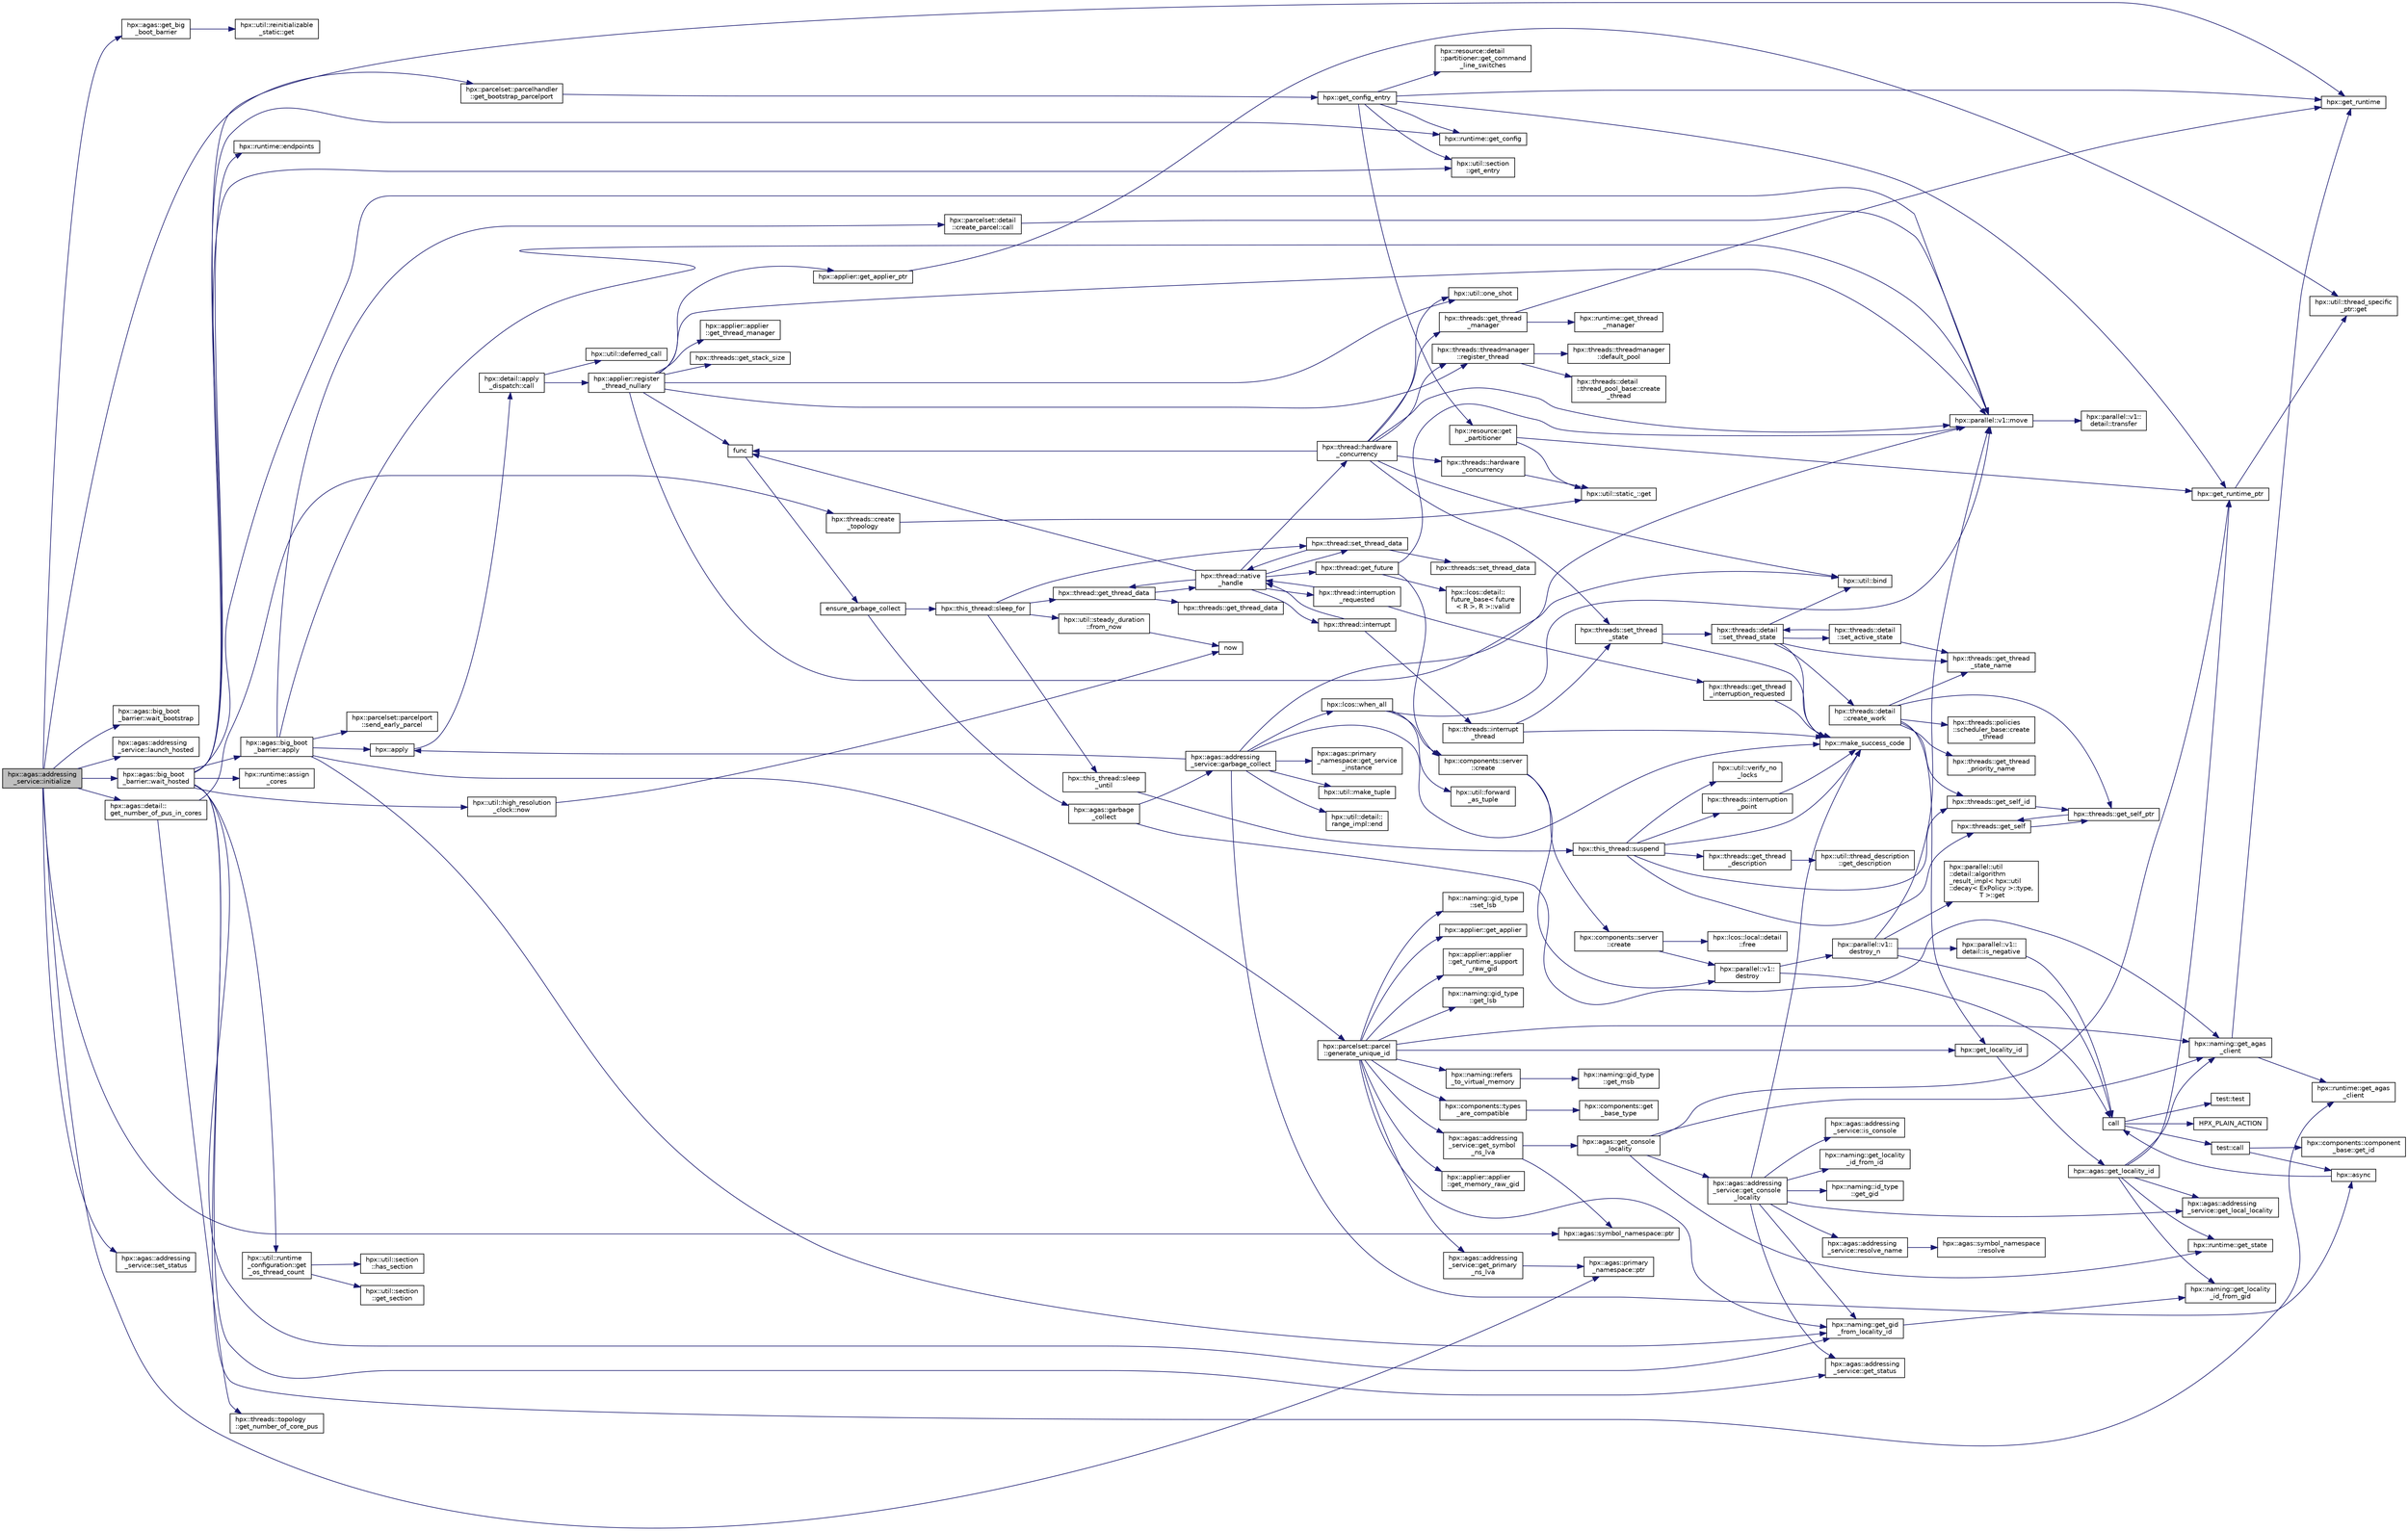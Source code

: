 digraph "hpx::agas::addressing_service::initialize"
{
  edge [fontname="Helvetica",fontsize="10",labelfontname="Helvetica",labelfontsize="10"];
  node [fontname="Helvetica",fontsize="10",shape=record];
  rankdir="LR";
  Node4193 [label="hpx::agas::addressing\l_service::initialize",height=0.2,width=0.4,color="black", fillcolor="grey75", style="filled", fontcolor="black"];
  Node4193 -> Node4194 [color="midnightblue",fontsize="10",style="solid",fontname="Helvetica"];
  Node4194 [label="hpx::parcelset::parcelhandler\l::get_bootstrap_parcelport",height=0.2,width=0.4,color="black", fillcolor="white", style="filled",URL="$d4/d2f/classhpx_1_1parcelset_1_1parcelhandler.html#aac412291f000080f2496f288b97b7859"];
  Node4194 -> Node4195 [color="midnightblue",fontsize="10",style="solid",fontname="Helvetica"];
  Node4195 [label="hpx::get_config_entry",height=0.2,width=0.4,color="black", fillcolor="white", style="filled",URL="$d8/d83/namespacehpx.html#a097240e6744bc8905f708932da401835",tooltip="Retrieve the string value of a configuration entry given by key. "];
  Node4195 -> Node4196 [color="midnightblue",fontsize="10",style="solid",fontname="Helvetica"];
  Node4196 [label="hpx::get_runtime_ptr",height=0.2,width=0.4,color="black", fillcolor="white", style="filled",URL="$d8/d83/namespacehpx.html#af29daf2bb3e01b4d6495a1742b6cce64"];
  Node4196 -> Node4197 [color="midnightblue",fontsize="10",style="solid",fontname="Helvetica"];
  Node4197 [label="hpx::util::thread_specific\l_ptr::get",height=0.2,width=0.4,color="black", fillcolor="white", style="filled",URL="$d4/d4c/structhpx_1_1util_1_1thread__specific__ptr.html#a3b27d8520710478aa41d1f74206bdba9"];
  Node4195 -> Node4198 [color="midnightblue",fontsize="10",style="solid",fontname="Helvetica"];
  Node4198 [label="hpx::get_runtime",height=0.2,width=0.4,color="black", fillcolor="white", style="filled",URL="$d8/d83/namespacehpx.html#aef902cc6c7dd3b9fbadf34d1e850a070"];
  Node4195 -> Node4199 [color="midnightblue",fontsize="10",style="solid",fontname="Helvetica"];
  Node4199 [label="hpx::runtime::get_config",height=0.2,width=0.4,color="black", fillcolor="white", style="filled",URL="$d0/d7b/classhpx_1_1runtime.html#a0bfe0241e54b1fe1dd4ec181d944de43",tooltip="access configuration information "];
  Node4195 -> Node4200 [color="midnightblue",fontsize="10",style="solid",fontname="Helvetica"];
  Node4200 [label="hpx::util::section\l::get_entry",height=0.2,width=0.4,color="black", fillcolor="white", style="filled",URL="$dd/de4/classhpx_1_1util_1_1section.html#a02ac2ca2a4490347405dec03df46af88"];
  Node4195 -> Node4201 [color="midnightblue",fontsize="10",style="solid",fontname="Helvetica"];
  Node4201 [label="hpx::resource::get\l_partitioner",height=0.2,width=0.4,color="black", fillcolor="white", style="filled",URL="$dd/da5/namespacehpx_1_1resource.html#af91354c369d9a22a00581d6b6da7d0ee"];
  Node4201 -> Node4202 [color="midnightblue",fontsize="10",style="solid",fontname="Helvetica"];
  Node4202 [label="hpx::util::static_::get",height=0.2,width=0.4,color="black", fillcolor="white", style="filled",URL="$d3/dbb/structhpx_1_1util_1_1static__.html#a2967c633948a3bf17a3b5405ef5a8318"];
  Node4201 -> Node4196 [color="midnightblue",fontsize="10",style="solid",fontname="Helvetica"];
  Node4195 -> Node4203 [color="midnightblue",fontsize="10",style="solid",fontname="Helvetica"];
  Node4203 [label="hpx::resource::detail\l::partitioner::get_command\l_line_switches",height=0.2,width=0.4,color="black", fillcolor="white", style="filled",URL="$d0/dab/classhpx_1_1resource_1_1detail_1_1partitioner.html#a16fe01dd59b2c89bd556788b5713522e"];
  Node4193 -> Node4204 [color="midnightblue",fontsize="10",style="solid",fontname="Helvetica"];
  Node4204 [label="hpx::agas::get_big\l_boot_barrier",height=0.2,width=0.4,color="black", fillcolor="white", style="filled",URL="$dc/d54/namespacehpx_1_1agas.html#ac7518e00a56cc49c3b166be18f4b9189"];
  Node4204 -> Node4205 [color="midnightblue",fontsize="10",style="solid",fontname="Helvetica"];
  Node4205 [label="hpx::util::reinitializable\l_static::get",height=0.2,width=0.4,color="black", fillcolor="white", style="filled",URL="$d2/db7/structhpx_1_1util_1_1reinitializable__static.html#a2c616d22a193ed9d3b0b58d4203b3809"];
  Node4193 -> Node4206 [color="midnightblue",fontsize="10",style="solid",fontname="Helvetica"];
  Node4206 [label="hpx::agas::big_boot\l_barrier::wait_bootstrap",height=0.2,width=0.4,color="black", fillcolor="white", style="filled",URL="$d8/db6/structhpx_1_1agas_1_1big__boot__barrier.html#afce7d8be9391e09f5435770b6e74385b"];
  Node4193 -> Node4207 [color="midnightblue",fontsize="10",style="solid",fontname="Helvetica"];
  Node4207 [label="hpx::agas::addressing\l_service::launch_hosted",height=0.2,width=0.4,color="black", fillcolor="white", style="filled",URL="$db/d58/structhpx_1_1agas_1_1addressing__service.html#a25cb4e3eb98b115b0e86b66a69039035"];
  Node4193 -> Node4208 [color="midnightblue",fontsize="10",style="solid",fontname="Helvetica"];
  Node4208 [label="hpx::agas::big_boot\l_barrier::wait_hosted",height=0.2,width=0.4,color="black", fillcolor="white", style="filled",URL="$d8/db6/structhpx_1_1agas_1_1big__boot__barrier.html#af83d97cabe46bfd67841283fece1cb24"];
  Node4208 -> Node4198 [color="midnightblue",fontsize="10",style="solid",fontname="Helvetica"];
  Node4208 -> Node4209 [color="midnightblue",fontsize="10",style="solid",fontname="Helvetica"];
  Node4209 [label="hpx::runtime::assign\l_cores",height=0.2,width=0.4,color="black", fillcolor="white", style="filled",URL="$d0/d7b/classhpx_1_1runtime.html#ad18888b79a4c00c211acb866abf8c750"];
  Node4208 -> Node4199 [color="midnightblue",fontsize="10",style="solid",fontname="Helvetica"];
  Node4208 -> Node4210 [color="midnightblue",fontsize="10",style="solid",fontname="Helvetica"];
  Node4210 [label="hpx::util::runtime\l_configuration::get\l_os_thread_count",height=0.2,width=0.4,color="black", fillcolor="white", style="filled",URL="$d8/d70/classhpx_1_1util_1_1runtime__configuration.html#adfdef6ebaabc69741dde50ac4d6fd6a9"];
  Node4210 -> Node4211 [color="midnightblue",fontsize="10",style="solid",fontname="Helvetica"];
  Node4211 [label="hpx::util::section\l::has_section",height=0.2,width=0.4,color="black", fillcolor="white", style="filled",URL="$dd/de4/classhpx_1_1util_1_1section.html#a2ef0091925e5c2e3fda235bff644cdb4"];
  Node4210 -> Node4212 [color="midnightblue",fontsize="10",style="solid",fontname="Helvetica"];
  Node4212 [label="hpx::util::section\l::get_section",height=0.2,width=0.4,color="black", fillcolor="white", style="filled",URL="$dd/de4/classhpx_1_1util_1_1section.html#a3506cc01fb5453b2176f4747352c5517"];
  Node4208 -> Node4200 [color="midnightblue",fontsize="10",style="solid",fontname="Helvetica"];
  Node4208 -> Node4213 [color="midnightblue",fontsize="10",style="solid",fontname="Helvetica"];
  Node4213 [label="hpx::naming::get_gid\l_from_locality_id",height=0.2,width=0.4,color="black", fillcolor="white", style="filled",URL="$d4/dc9/namespacehpx_1_1naming.html#ae50a3ecdb5854b6a25a556ebc9830541"];
  Node4213 -> Node4214 [color="midnightblue",fontsize="10",style="solid",fontname="Helvetica"];
  Node4214 [label="hpx::naming::get_locality\l_id_from_gid",height=0.2,width=0.4,color="black", fillcolor="white", style="filled",URL="$d4/dc9/namespacehpx_1_1naming.html#a7fd43037784560bd04fda9b49e33529f"];
  Node4208 -> Node4215 [color="midnightblue",fontsize="10",style="solid",fontname="Helvetica"];
  Node4215 [label="hpx::runtime::endpoints",height=0.2,width=0.4,color="black", fillcolor="white", style="filled",URL="$d0/d7b/classhpx_1_1runtime.html#adb2604c27380db1068fc305b76755386"];
  Node4208 -> Node4216 [color="midnightblue",fontsize="10",style="solid",fontname="Helvetica"];
  Node4216 [label="hpx::util::high_resolution\l_clock::now",height=0.2,width=0.4,color="black", fillcolor="white", style="filled",URL="$dd/d16/structhpx_1_1util_1_1high__resolution__clock.html#aaf1ff59c3ef8d3b70696fadb0a55842c"];
  Node4216 -> Node4217 [color="midnightblue",fontsize="10",style="solid",fontname="Helvetica"];
  Node4217 [label="now",height=0.2,width=0.4,color="black", fillcolor="white", style="filled",URL="$de/db3/1d__stencil__1__omp_8cpp.html#a89e9667753dccfac455bd37a7a3a7b16"];
  Node4208 -> Node4218 [color="midnightblue",fontsize="10",style="solid",fontname="Helvetica"];
  Node4218 [label="hpx::agas::big_boot\l_barrier::apply",height=0.2,width=0.4,color="black", fillcolor="white", style="filled",URL="$d8/db6/structhpx_1_1agas_1_1big__boot__barrier.html#a1a3c5320dbd8eeea60427d535e189d3c"];
  Node4218 -> Node4213 [color="midnightblue",fontsize="10",style="solid",fontname="Helvetica"];
  Node4218 -> Node4219 [color="midnightblue",fontsize="10",style="solid",fontname="Helvetica"];
  Node4219 [label="hpx::parcelset::detail\l::create_parcel::call",height=0.2,width=0.4,color="black", fillcolor="white", style="filled",URL="$d1/d78/structhpx_1_1parcelset_1_1detail_1_1create__parcel.html#a62b65942f923f68ecf7217b8d48c1157"];
  Node4219 -> Node4220 [color="midnightblue",fontsize="10",style="solid",fontname="Helvetica"];
  Node4220 [label="hpx::parallel::v1::move",height=0.2,width=0.4,color="black", fillcolor="white", style="filled",URL="$db/db9/namespacehpx_1_1parallel_1_1v1.html#aa7c4ede081ce786c9d1eb1adff495cfc"];
  Node4220 -> Node4221 [color="midnightblue",fontsize="10",style="solid",fontname="Helvetica"];
  Node4221 [label="hpx::parallel::v1::\ldetail::transfer",height=0.2,width=0.4,color="black", fillcolor="white", style="filled",URL="$d2/ddd/namespacehpx_1_1parallel_1_1v1_1_1detail.html#ab1b56a05e1885ca7cc7ffa1804dd2f3c"];
  Node4218 -> Node4220 [color="midnightblue",fontsize="10",style="solid",fontname="Helvetica"];
  Node4218 -> Node4222 [color="midnightblue",fontsize="10",style="solid",fontname="Helvetica"];
  Node4222 [label="hpx::parcelset::parcel\l::generate_unique_id",height=0.2,width=0.4,color="black", fillcolor="white", style="filled",URL="$d7/d11/classhpx_1_1parcelset_1_1parcel.html#a7ca4116460b3a62269beecf8fb6b2f34"];
  Node4222 -> Node4223 [color="midnightblue",fontsize="10",style="solid",fontname="Helvetica"];
  Node4223 [label="hpx::get_locality_id",height=0.2,width=0.4,color="black", fillcolor="white", style="filled",URL="$d8/d83/namespacehpx.html#a158d7c54a657bb364c1704033010697b",tooltip="Return the number of the locality this function is being called from. "];
  Node4223 -> Node4224 [color="midnightblue",fontsize="10",style="solid",fontname="Helvetica"];
  Node4224 [label="hpx::agas::get_locality_id",height=0.2,width=0.4,color="black", fillcolor="white", style="filled",URL="$dc/d54/namespacehpx_1_1agas.html#a491cc2ddecdf0f1a9129900caa6a4d3e"];
  Node4224 -> Node4196 [color="midnightblue",fontsize="10",style="solid",fontname="Helvetica"];
  Node4224 -> Node4225 [color="midnightblue",fontsize="10",style="solid",fontname="Helvetica"];
  Node4225 [label="hpx::runtime::get_state",height=0.2,width=0.4,color="black", fillcolor="white", style="filled",URL="$d0/d7b/classhpx_1_1runtime.html#ab405f80e060dac95d624520f38b0524c"];
  Node4224 -> Node4226 [color="midnightblue",fontsize="10",style="solid",fontname="Helvetica"];
  Node4226 [label="hpx::naming::get_agas\l_client",height=0.2,width=0.4,color="black", fillcolor="white", style="filled",URL="$d4/dc9/namespacehpx_1_1naming.html#a0408fffd5d34b620712a801b0ae3b032"];
  Node4226 -> Node4198 [color="midnightblue",fontsize="10",style="solid",fontname="Helvetica"];
  Node4226 -> Node4227 [color="midnightblue",fontsize="10",style="solid",fontname="Helvetica"];
  Node4227 [label="hpx::runtime::get_agas\l_client",height=0.2,width=0.4,color="black", fillcolor="white", style="filled",URL="$d0/d7b/classhpx_1_1runtime.html#aeb5dddd30d6b9861669af8ad44d1a96a"];
  Node4224 -> Node4228 [color="midnightblue",fontsize="10",style="solid",fontname="Helvetica"];
  Node4228 [label="hpx::agas::addressing\l_service::get_local_locality",height=0.2,width=0.4,color="black", fillcolor="white", style="filled",URL="$db/d58/structhpx_1_1agas_1_1addressing__service.html#ab52c19a37c2a7a006c6c15f90ad0539c"];
  Node4224 -> Node4214 [color="midnightblue",fontsize="10",style="solid",fontname="Helvetica"];
  Node4222 -> Node4213 [color="midnightblue",fontsize="10",style="solid",fontname="Helvetica"];
  Node4222 -> Node4229 [color="midnightblue",fontsize="10",style="solid",fontname="Helvetica"];
  Node4229 [label="hpx::naming::gid_type\l::set_lsb",height=0.2,width=0.4,color="black", fillcolor="white", style="filled",URL="$d3/d67/structhpx_1_1naming_1_1gid__type.html#aa0e0758f7852bace6a58c84eacae4ddc"];
  Node4222 -> Node4226 [color="midnightblue",fontsize="10",style="solid",fontname="Helvetica"];
  Node4222 -> Node4230 [color="midnightblue",fontsize="10",style="solid",fontname="Helvetica"];
  Node4230 [label="hpx::applier::get_applier",height=0.2,width=0.4,color="black", fillcolor="white", style="filled",URL="$d8/dcb/namespacehpx_1_1applier.html#aba1147ab54a476403b37f20a39b1e239"];
  Node4222 -> Node4231 [color="midnightblue",fontsize="10",style="solid",fontname="Helvetica"];
  Node4231 [label="hpx::applier::applier\l::get_runtime_support\l_raw_gid",height=0.2,width=0.4,color="black", fillcolor="white", style="filled",URL="$da/dcb/classhpx_1_1applier_1_1applier.html#a1ff2af2f2dd01ac8184597de9ede8ca5"];
  Node4222 -> Node4232 [color="midnightblue",fontsize="10",style="solid",fontname="Helvetica"];
  Node4232 [label="hpx::naming::gid_type\l::get_lsb",height=0.2,width=0.4,color="black", fillcolor="white", style="filled",URL="$d3/d67/structhpx_1_1naming_1_1gid__type.html#ad7dfeee6436c3b055ee759590b09b4a5"];
  Node4222 -> Node4233 [color="midnightblue",fontsize="10",style="solid",fontname="Helvetica"];
  Node4233 [label="hpx::agas::addressing\l_service::get_primary\l_ns_lva",height=0.2,width=0.4,color="black", fillcolor="white", style="filled",URL="$db/d58/structhpx_1_1agas_1_1addressing__service.html#a26a561f324fa594a8a458f79c3cec72a"];
  Node4233 -> Node4234 [color="midnightblue",fontsize="10",style="solid",fontname="Helvetica"];
  Node4234 [label="hpx::agas::primary\l_namespace::ptr",height=0.2,width=0.4,color="black", fillcolor="white", style="filled",URL="$d1/d43/structhpx_1_1agas_1_1primary__namespace.html#a977601f2c79f10b3aef3db56fb3aad0d"];
  Node4222 -> Node4235 [color="midnightblue",fontsize="10",style="solid",fontname="Helvetica"];
  Node4235 [label="hpx::agas::addressing\l_service::get_symbol\l_ns_lva",height=0.2,width=0.4,color="black", fillcolor="white", style="filled",URL="$db/d58/structhpx_1_1agas_1_1addressing__service.html#ad904f19162fc67d188ca8f8b24a77a58"];
  Node4235 -> Node4236 [color="midnightblue",fontsize="10",style="solid",fontname="Helvetica"];
  Node4236 [label="hpx::agas::symbol_namespace::ptr",height=0.2,width=0.4,color="black", fillcolor="white", style="filled",URL="$dd/d5e/structhpx_1_1agas_1_1symbol__namespace.html#a67e372d006c4c3a2a3d09640c51ccff4"];
  Node4235 -> Node4237 [color="midnightblue",fontsize="10",style="solid",fontname="Helvetica"];
  Node4237 [label="hpx::agas::get_console\l_locality",height=0.2,width=0.4,color="black", fillcolor="white", style="filled",URL="$dc/d54/namespacehpx_1_1agas.html#a58c57dd758d805babb200d1dd5693f9b",tooltip="Return an id_type referring to the console locality. "];
  Node4237 -> Node4196 [color="midnightblue",fontsize="10",style="solid",fontname="Helvetica"];
  Node4237 -> Node4225 [color="midnightblue",fontsize="10",style="solid",fontname="Helvetica"];
  Node4237 -> Node4226 [color="midnightblue",fontsize="10",style="solid",fontname="Helvetica"];
  Node4237 -> Node4238 [color="midnightblue",fontsize="10",style="solid",fontname="Helvetica"];
  Node4238 [label="hpx::agas::addressing\l_service::get_console\l_locality",height=0.2,width=0.4,color="black", fillcolor="white", style="filled",URL="$db/d58/structhpx_1_1agas_1_1addressing__service.html#aae7aeb51157efaed2271de8e0b49e917",tooltip="Get locality locality_id of the console locality. "];
  Node4238 -> Node4239 [color="midnightblue",fontsize="10",style="solid",fontname="Helvetica"];
  Node4239 [label="hpx::agas::addressing\l_service::get_status",height=0.2,width=0.4,color="black", fillcolor="white", style="filled",URL="$db/d58/structhpx_1_1agas_1_1addressing__service.html#a4d0305db2b63435b0418e4603b70533d"];
  Node4238 -> Node4240 [color="midnightblue",fontsize="10",style="solid",fontname="Helvetica"];
  Node4240 [label="hpx::make_success_code",height=0.2,width=0.4,color="black", fillcolor="white", style="filled",URL="$d8/d83/namespacehpx.html#a0e8512a8f49e2a6c8185061181419d8f",tooltip="Returns error_code(hpx::success, \"success\", mode). "];
  Node4238 -> Node4241 [color="midnightblue",fontsize="10",style="solid",fontname="Helvetica"];
  Node4241 [label="hpx::agas::addressing\l_service::is_console",height=0.2,width=0.4,color="black", fillcolor="white", style="filled",URL="$db/d58/structhpx_1_1agas_1_1addressing__service.html#aab78f53372b45edb3de49e2030af215b",tooltip="Returns whether this addressing_service represents the console locality. "];
  Node4238 -> Node4228 [color="midnightblue",fontsize="10",style="solid",fontname="Helvetica"];
  Node4238 -> Node4213 [color="midnightblue",fontsize="10",style="solid",fontname="Helvetica"];
  Node4238 -> Node4242 [color="midnightblue",fontsize="10",style="solid",fontname="Helvetica"];
  Node4242 [label="hpx::agas::addressing\l_service::resolve_name",height=0.2,width=0.4,color="black", fillcolor="white", style="filled",URL="$db/d58/structhpx_1_1agas_1_1addressing__service.html#a958dcde257f99d445f7d9cafa6d55fbe"];
  Node4242 -> Node4243 [color="midnightblue",fontsize="10",style="solid",fontname="Helvetica"];
  Node4243 [label="hpx::agas::symbol_namespace\l::resolve",height=0.2,width=0.4,color="black", fillcolor="white", style="filled",URL="$dd/d5e/structhpx_1_1agas_1_1symbol__namespace.html#a6e3738ab07d37cf31822ab6044e856e8"];
  Node4238 -> Node4244 [color="midnightblue",fontsize="10",style="solid",fontname="Helvetica"];
  Node4244 [label="hpx::naming::get_locality\l_id_from_id",height=0.2,width=0.4,color="black", fillcolor="white", style="filled",URL="$d4/dc9/namespacehpx_1_1naming.html#af568527a84c2ea192f494afa8a236e8c"];
  Node4238 -> Node4245 [color="midnightblue",fontsize="10",style="solid",fontname="Helvetica"];
  Node4245 [label="hpx::naming::id_type\l::get_gid",height=0.2,width=0.4,color="black", fillcolor="white", style="filled",URL="$db/dee/structhpx_1_1naming_1_1id__type.html#a0375af42ca6b0ff79e627d91bfae571b"];
  Node4222 -> Node4246 [color="midnightblue",fontsize="10",style="solid",fontname="Helvetica"];
  Node4246 [label="hpx::naming::refers\l_to_virtual_memory",height=0.2,width=0.4,color="black", fillcolor="white", style="filled",URL="$d4/dc9/namespacehpx_1_1naming.html#a2519f43eb8e111552d5c08f3c0b7d4fc"];
  Node4246 -> Node4247 [color="midnightblue",fontsize="10",style="solid",fontname="Helvetica"];
  Node4247 [label="hpx::naming::gid_type\l::get_msb",height=0.2,width=0.4,color="black", fillcolor="white", style="filled",URL="$d3/d67/structhpx_1_1naming_1_1gid__type.html#a31d0fb49a563fb184fecaabdced4dcd9"];
  Node4222 -> Node4248 [color="midnightblue",fontsize="10",style="solid",fontname="Helvetica"];
  Node4248 [label="hpx::applier::applier\l::get_memory_raw_gid",height=0.2,width=0.4,color="black", fillcolor="white", style="filled",URL="$da/dcb/classhpx_1_1applier_1_1applier.html#a0c5d641cab2fd8e89d986b60bc4bae48"];
  Node4222 -> Node4249 [color="midnightblue",fontsize="10",style="solid",fontname="Helvetica"];
  Node4249 [label="hpx::components::types\l_are_compatible",height=0.2,width=0.4,color="black", fillcolor="white", style="filled",URL="$d5/d76/namespacehpx_1_1components.html#a7b2c48de6911eb12aa7073ff727390af",tooltip="Verify the two given component types are matching (compatible) "];
  Node4249 -> Node4250 [color="midnightblue",fontsize="10",style="solid",fontname="Helvetica"];
  Node4250 [label="hpx::components::get\l_base_type",height=0.2,width=0.4,color="black", fillcolor="white", style="filled",URL="$d5/d76/namespacehpx_1_1components.html#a90dbb7eb7bda85676950ac7198986f77"];
  Node4218 -> Node4251 [color="midnightblue",fontsize="10",style="solid",fontname="Helvetica"];
  Node4251 [label="hpx::parcelset::parcelport\l::send_early_parcel",height=0.2,width=0.4,color="black", fillcolor="white", style="filled",URL="$d9/d67/classhpx_1_1parcelset_1_1parcelport.html#a367ee6afb930afbc9e3c434733c806bf"];
  Node4218 -> Node4252 [color="midnightblue",fontsize="10",style="solid",fontname="Helvetica"];
  Node4252 [label="hpx::apply",height=0.2,width=0.4,color="black", fillcolor="white", style="filled",URL="$d8/d83/namespacehpx.html#aa87762f0db0731d385f3fdfdb25d59fc"];
  Node4252 -> Node4253 [color="midnightblue",fontsize="10",style="solid",fontname="Helvetica"];
  Node4253 [label="hpx::detail::apply\l_dispatch::call",height=0.2,width=0.4,color="black", fillcolor="white", style="filled",URL="$db/de8/structhpx_1_1detail_1_1apply__dispatch.html#a0755fab16d281e74bcff0f8045be9459"];
  Node4253 -> Node4254 [color="midnightblue",fontsize="10",style="solid",fontname="Helvetica"];
  Node4254 [label="hpx::applier::register\l_thread_nullary",height=0.2,width=0.4,color="black", fillcolor="white", style="filled",URL="$d8/dcb/namespacehpx_1_1applier.html#a401cd1145927e58d74d1eb52aaccd936"];
  Node4254 -> Node4255 [color="midnightblue",fontsize="10",style="solid",fontname="Helvetica"];
  Node4255 [label="hpx::applier::get_applier_ptr",height=0.2,width=0.4,color="black", fillcolor="white", style="filled",URL="$d8/dcb/namespacehpx_1_1applier.html#a617483cf2b77ad3a0aa428ade7b35299"];
  Node4255 -> Node4197 [color="midnightblue",fontsize="10",style="solid",fontname="Helvetica"];
  Node4254 -> Node4256 [color="midnightblue",fontsize="10",style="solid",fontname="Helvetica"];
  Node4256 [label="func",height=0.2,width=0.4,color="black", fillcolor="white", style="filled",URL="$d8/dfd/id__type__ref__counting__1032_8cpp.html#ab811b86ea5107ffb3351fcaa29d2c652"];
  Node4256 -> Node4257 [color="midnightblue",fontsize="10",style="solid",fontname="Helvetica"];
  Node4257 [label="ensure_garbage_collect",height=0.2,width=0.4,color="black", fillcolor="white", style="filled",URL="$d8/dfd/id__type__ref__counting__1032_8cpp.html#a5264b94bf7c262ac0e521fb290d476d5"];
  Node4257 -> Node4258 [color="midnightblue",fontsize="10",style="solid",fontname="Helvetica"];
  Node4258 [label="hpx::this_thread::sleep_for",height=0.2,width=0.4,color="black", fillcolor="white", style="filled",URL="$d9/d52/namespacehpx_1_1this__thread.html#afc042a5a5fa52eef2d1d177a343435cf"];
  Node4258 -> Node4259 [color="midnightblue",fontsize="10",style="solid",fontname="Helvetica"];
  Node4259 [label="hpx::this_thread::sleep\l_until",height=0.2,width=0.4,color="black", fillcolor="white", style="filled",URL="$d9/d52/namespacehpx_1_1this__thread.html#ae12a853980115b23ff0ab8ca06622658"];
  Node4259 -> Node4260 [color="midnightblue",fontsize="10",style="solid",fontname="Helvetica"];
  Node4260 [label="hpx::this_thread::suspend",height=0.2,width=0.4,color="black", fillcolor="white", style="filled",URL="$d9/d52/namespacehpx_1_1this__thread.html#aca220026fb3014c0881d129fe31c0073"];
  Node4260 -> Node4261 [color="midnightblue",fontsize="10",style="solid",fontname="Helvetica"];
  Node4261 [label="hpx::threads::get_self",height=0.2,width=0.4,color="black", fillcolor="white", style="filled",URL="$d7/d28/namespacehpx_1_1threads.html#a07daf4d6d29233f20d66d41ab7b5b8e8"];
  Node4261 -> Node4262 [color="midnightblue",fontsize="10",style="solid",fontname="Helvetica"];
  Node4262 [label="hpx::threads::get_self_ptr",height=0.2,width=0.4,color="black", fillcolor="white", style="filled",URL="$d7/d28/namespacehpx_1_1threads.html#a22877ae347ad884cde3a51397dad6c53"];
  Node4262 -> Node4261 [color="midnightblue",fontsize="10",style="solid",fontname="Helvetica"];
  Node4260 -> Node4263 [color="midnightblue",fontsize="10",style="solid",fontname="Helvetica"];
  Node4263 [label="hpx::threads::get_self_id",height=0.2,width=0.4,color="black", fillcolor="white", style="filled",URL="$d7/d28/namespacehpx_1_1threads.html#afafe0f900b9fac3d4ed3c747625c1cfe"];
  Node4263 -> Node4262 [color="midnightblue",fontsize="10",style="solid",fontname="Helvetica"];
  Node4260 -> Node4264 [color="midnightblue",fontsize="10",style="solid",fontname="Helvetica"];
  Node4264 [label="hpx::threads::interruption\l_point",height=0.2,width=0.4,color="black", fillcolor="white", style="filled",URL="$d7/d28/namespacehpx_1_1threads.html#ada6ec56a12b050707311d8c628089059"];
  Node4264 -> Node4240 [color="midnightblue",fontsize="10",style="solid",fontname="Helvetica"];
  Node4260 -> Node4265 [color="midnightblue",fontsize="10",style="solid",fontname="Helvetica"];
  Node4265 [label="hpx::util::verify_no\l_locks",height=0.2,width=0.4,color="black", fillcolor="white", style="filled",URL="$df/dad/namespacehpx_1_1util.html#ae0e1837ee6f09b79b26c2e788d2e9fc9"];
  Node4260 -> Node4266 [color="midnightblue",fontsize="10",style="solid",fontname="Helvetica"];
  Node4266 [label="hpx::threads::get_thread\l_description",height=0.2,width=0.4,color="black", fillcolor="white", style="filled",URL="$d7/d28/namespacehpx_1_1threads.html#a42fc18a7a680f4e8bc633a4b4c956701"];
  Node4266 -> Node4267 [color="midnightblue",fontsize="10",style="solid",fontname="Helvetica"];
  Node4267 [label="hpx::util::thread_description\l::get_description",height=0.2,width=0.4,color="black", fillcolor="white", style="filled",URL="$df/d9e/structhpx_1_1util_1_1thread__description.html#a8c834e14eca6eb228188022577f9f952"];
  Node4260 -> Node4240 [color="midnightblue",fontsize="10",style="solid",fontname="Helvetica"];
  Node4258 -> Node4268 [color="midnightblue",fontsize="10",style="solid",fontname="Helvetica"];
  Node4268 [label="hpx::util::steady_duration\l::from_now",height=0.2,width=0.4,color="black", fillcolor="white", style="filled",URL="$d9/d4f/classhpx_1_1util_1_1steady__duration.html#a0132206d767cd0f7395507b40111a153"];
  Node4268 -> Node4217 [color="midnightblue",fontsize="10",style="solid",fontname="Helvetica"];
  Node4258 -> Node4269 [color="midnightblue",fontsize="10",style="solid",fontname="Helvetica"];
  Node4269 [label="hpx::thread::get_thread_data",height=0.2,width=0.4,color="black", fillcolor="white", style="filled",URL="$de/d9b/classhpx_1_1thread.html#a4535ef82cec3b953d2c941d20e3e3904"];
  Node4269 -> Node4270 [color="midnightblue",fontsize="10",style="solid",fontname="Helvetica"];
  Node4270 [label="hpx::threads::get_thread_data",height=0.2,width=0.4,color="black", fillcolor="white", style="filled",URL="$d7/d28/namespacehpx_1_1threads.html#a8737931ff6303807225f735b2b384ae4"];
  Node4269 -> Node4271 [color="midnightblue",fontsize="10",style="solid",fontname="Helvetica"];
  Node4271 [label="hpx::thread::native\l_handle",height=0.2,width=0.4,color="black", fillcolor="white", style="filled",URL="$de/d9b/classhpx_1_1thread.html#acf48190d264ab64c1c4ec99d0b421b5a"];
  Node4271 -> Node4272 [color="midnightblue",fontsize="10",style="solid",fontname="Helvetica"];
  Node4272 [label="hpx::thread::hardware\l_concurrency",height=0.2,width=0.4,color="black", fillcolor="white", style="filled",URL="$de/d9b/classhpx_1_1thread.html#a8e4fff210e02485ba493bc3a2a956c03"];
  Node4272 -> Node4273 [color="midnightblue",fontsize="10",style="solid",fontname="Helvetica"];
  Node4273 [label="hpx::threads::hardware\l_concurrency",height=0.2,width=0.4,color="black", fillcolor="white", style="filled",URL="$d7/d28/namespacehpx_1_1threads.html#aa8752a235478d2ad7b5ac467b63ab527"];
  Node4273 -> Node4202 [color="midnightblue",fontsize="10",style="solid",fontname="Helvetica"];
  Node4272 -> Node4256 [color="midnightblue",fontsize="10",style="solid",fontname="Helvetica"];
  Node4272 -> Node4274 [color="midnightblue",fontsize="10",style="solid",fontname="Helvetica"];
  Node4274 [label="hpx::util::bind",height=0.2,width=0.4,color="black", fillcolor="white", style="filled",URL="$df/dad/namespacehpx_1_1util.html#ad844caedf82a0173d6909d910c3e48c6"];
  Node4272 -> Node4275 [color="midnightblue",fontsize="10",style="solid",fontname="Helvetica"];
  Node4275 [label="hpx::util::one_shot",height=0.2,width=0.4,color="black", fillcolor="white", style="filled",URL="$df/dad/namespacehpx_1_1util.html#a273e61be42a72415291e0ec0a4f28c7a"];
  Node4272 -> Node4220 [color="midnightblue",fontsize="10",style="solid",fontname="Helvetica"];
  Node4272 -> Node4276 [color="midnightblue",fontsize="10",style="solid",fontname="Helvetica"];
  Node4276 [label="hpx::threads::get_thread\l_manager",height=0.2,width=0.4,color="black", fillcolor="white", style="filled",URL="$d7/d28/namespacehpx_1_1threads.html#a076973c3a53beadde7d967e22c4f6cce"];
  Node4276 -> Node4198 [color="midnightblue",fontsize="10",style="solid",fontname="Helvetica"];
  Node4276 -> Node4277 [color="midnightblue",fontsize="10",style="solid",fontname="Helvetica"];
  Node4277 [label="hpx::runtime::get_thread\l_manager",height=0.2,width=0.4,color="black", fillcolor="white", style="filled",URL="$d0/d7b/classhpx_1_1runtime.html#a865b12d57fcd44a8d3dda3e35414f563"];
  Node4272 -> Node4278 [color="midnightblue",fontsize="10",style="solid",fontname="Helvetica"];
  Node4278 [label="hpx::threads::threadmanager\l::register_thread",height=0.2,width=0.4,color="black", fillcolor="white", style="filled",URL="$d5/daa/classhpx_1_1threads_1_1threadmanager.html#a7f79c7578e08a60ca45eb276ce8133d8"];
  Node4278 -> Node4279 [color="midnightblue",fontsize="10",style="solid",fontname="Helvetica"];
  Node4279 [label="hpx::threads::threadmanager\l::default_pool",height=0.2,width=0.4,color="black", fillcolor="white", style="filled",URL="$d5/daa/classhpx_1_1threads_1_1threadmanager.html#a851f067d03b5dd1c5e6a9a6a841e05df"];
  Node4278 -> Node4280 [color="midnightblue",fontsize="10",style="solid",fontname="Helvetica"];
  Node4280 [label="hpx::threads::detail\l::thread_pool_base::create\l_thread",height=0.2,width=0.4,color="black", fillcolor="white", style="filled",URL="$de/dae/classhpx_1_1threads_1_1detail_1_1thread__pool__base.html#ad35d3779eef6f4528e62a26d71b34b34"];
  Node4272 -> Node4281 [color="midnightblue",fontsize="10",style="solid",fontname="Helvetica"];
  Node4281 [label="hpx::threads::set_thread\l_state",height=0.2,width=0.4,color="black", fillcolor="white", style="filled",URL="$d7/d28/namespacehpx_1_1threads.html#ac0690ad16ad778bcc79dcd727cc33025",tooltip="Set the thread state of the thread referenced by the thread_id id. "];
  Node4281 -> Node4240 [color="midnightblue",fontsize="10",style="solid",fontname="Helvetica"];
  Node4281 -> Node4282 [color="midnightblue",fontsize="10",style="solid",fontname="Helvetica"];
  Node4282 [label="hpx::threads::detail\l::set_thread_state",height=0.2,width=0.4,color="black", fillcolor="white", style="filled",URL="$d2/dd1/namespacehpx_1_1threads_1_1detail.html#af85ddc854c4a149bf1738eb1b111b9ab"];
  Node4282 -> Node4283 [color="midnightblue",fontsize="10",style="solid",fontname="Helvetica"];
  Node4283 [label="hpx::threads::get_thread\l_state_name",height=0.2,width=0.4,color="black", fillcolor="white", style="filled",URL="$d7/d28/namespacehpx_1_1threads.html#a26f91ea8d2195f165c033241c5cd11db"];
  Node4282 -> Node4240 [color="midnightblue",fontsize="10",style="solid",fontname="Helvetica"];
  Node4282 -> Node4274 [color="midnightblue",fontsize="10",style="solid",fontname="Helvetica"];
  Node4282 -> Node4284 [color="midnightblue",fontsize="10",style="solid",fontname="Helvetica"];
  Node4284 [label="hpx::threads::detail\l::set_active_state",height=0.2,width=0.4,color="black", fillcolor="white", style="filled",URL="$d2/dd1/namespacehpx_1_1threads_1_1detail.html#a45884a5bf04ad66a4f259231a3947e76"];
  Node4284 -> Node4283 [color="midnightblue",fontsize="10",style="solid",fontname="Helvetica"];
  Node4284 -> Node4282 [color="midnightblue",fontsize="10",style="solid",fontname="Helvetica"];
  Node4282 -> Node4285 [color="midnightblue",fontsize="10",style="solid",fontname="Helvetica"];
  Node4285 [label="hpx::threads::detail\l::create_work",height=0.2,width=0.4,color="black", fillcolor="white", style="filled",URL="$d2/dd1/namespacehpx_1_1threads_1_1detail.html#ae22384a3c1b1a1940032fad068fb54b1"];
  Node4285 -> Node4283 [color="midnightblue",fontsize="10",style="solid",fontname="Helvetica"];
  Node4285 -> Node4286 [color="midnightblue",fontsize="10",style="solid",fontname="Helvetica"];
  Node4286 [label="hpx::threads::get_thread\l_priority_name",height=0.2,width=0.4,color="black", fillcolor="white", style="filled",URL="$d7/d28/namespacehpx_1_1threads.html#a9c6b2fec0c1cf5b06ff83ce756ca6d42"];
  Node4285 -> Node4262 [color="midnightblue",fontsize="10",style="solid",fontname="Helvetica"];
  Node4285 -> Node4263 [color="midnightblue",fontsize="10",style="solid",fontname="Helvetica"];
  Node4285 -> Node4223 [color="midnightblue",fontsize="10",style="solid",fontname="Helvetica"];
  Node4285 -> Node4287 [color="midnightblue",fontsize="10",style="solid",fontname="Helvetica"];
  Node4287 [label="hpx::threads::policies\l::scheduler_base::create\l_thread",height=0.2,width=0.4,color="black", fillcolor="white", style="filled",URL="$dd/d7e/structhpx_1_1threads_1_1policies_1_1scheduler__base.html#ad3b05cd7f363cc8e8410ce368c3794e0"];
  Node4271 -> Node4288 [color="midnightblue",fontsize="10",style="solid",fontname="Helvetica"];
  Node4288 [label="hpx::thread::interrupt",height=0.2,width=0.4,color="black", fillcolor="white", style="filled",URL="$de/d9b/classhpx_1_1thread.html#ac34d0d033aa743c476a79dbc2e1a8a39"];
  Node4288 -> Node4289 [color="midnightblue",fontsize="10",style="solid",fontname="Helvetica"];
  Node4289 [label="hpx::threads::interrupt\l_thread",height=0.2,width=0.4,color="black", fillcolor="white", style="filled",URL="$d7/d28/namespacehpx_1_1threads.html#a6bdda1a2aab61b9b13d274b5155d7e73"];
  Node4289 -> Node4240 [color="midnightblue",fontsize="10",style="solid",fontname="Helvetica"];
  Node4289 -> Node4281 [color="midnightblue",fontsize="10",style="solid",fontname="Helvetica"];
  Node4288 -> Node4271 [color="midnightblue",fontsize="10",style="solid",fontname="Helvetica"];
  Node4271 -> Node4290 [color="midnightblue",fontsize="10",style="solid",fontname="Helvetica"];
  Node4290 [label="hpx::thread::interruption\l_requested",height=0.2,width=0.4,color="black", fillcolor="white", style="filled",URL="$de/d9b/classhpx_1_1thread.html#a33276bb4c20bbb0b1978944e18ef71b8"];
  Node4290 -> Node4291 [color="midnightblue",fontsize="10",style="solid",fontname="Helvetica"];
  Node4291 [label="hpx::threads::get_thread\l_interruption_requested",height=0.2,width=0.4,color="black", fillcolor="white", style="filled",URL="$d7/d28/namespacehpx_1_1threads.html#ae64a7fdb8b5c8bac7be0c8282672a03b"];
  Node4291 -> Node4240 [color="midnightblue",fontsize="10",style="solid",fontname="Helvetica"];
  Node4290 -> Node4271 [color="midnightblue",fontsize="10",style="solid",fontname="Helvetica"];
  Node4271 -> Node4292 [color="midnightblue",fontsize="10",style="solid",fontname="Helvetica"];
  Node4292 [label="hpx::thread::get_future",height=0.2,width=0.4,color="black", fillcolor="white", style="filled",URL="$de/d9b/classhpx_1_1thread.html#a87fdb0d8da826366fc190ed224900a64"];
  Node4292 -> Node4293 [color="midnightblue",fontsize="10",style="solid",fontname="Helvetica"];
  Node4293 [label="hpx::lcos::detail::\lfuture_base\< future\l\< R \>, R \>::valid",height=0.2,width=0.4,color="black", fillcolor="white", style="filled",URL="$d5/dd7/classhpx_1_1lcos_1_1detail_1_1future__base.html#aaf7beb7374815614363033bd96573e75"];
  Node4292 -> Node4294 [color="midnightblue",fontsize="10",style="solid",fontname="Helvetica"];
  Node4294 [label="hpx::components::server\l::create",height=0.2,width=0.4,color="black", fillcolor="white", style="filled",URL="$d2/da2/namespacehpx_1_1components_1_1server.html#ac776c89f3d68ceb910e8cee9fa937ab4",tooltip="Create arrays of components using their default constructor. "];
  Node4294 -> Node4295 [color="midnightblue",fontsize="10",style="solid",fontname="Helvetica"];
  Node4295 [label="hpx::components::server\l::create",height=0.2,width=0.4,color="black", fillcolor="white", style="filled",URL="$d2/da2/namespacehpx_1_1components_1_1server.html#a77d26de181c97b444565e230577981bd"];
  Node4295 -> Node4296 [color="midnightblue",fontsize="10",style="solid",fontname="Helvetica"];
  Node4296 [label="hpx::lcos::local::detail\l::free",height=0.2,width=0.4,color="black", fillcolor="white", style="filled",URL="$d4/dcb/namespacehpx_1_1lcos_1_1local_1_1detail.html#a55a940f019734e9bb045dc123cd80e48"];
  Node4295 -> Node4297 [color="midnightblue",fontsize="10",style="solid",fontname="Helvetica"];
  Node4297 [label="hpx::parallel::v1::\ldestroy",height=0.2,width=0.4,color="black", fillcolor="white", style="filled",URL="$db/db9/namespacehpx_1_1parallel_1_1v1.html#acf303558375048e8a7cc9a2c2e09477f"];
  Node4297 -> Node4298 [color="midnightblue",fontsize="10",style="solid",fontname="Helvetica"];
  Node4298 [label="call",height=0.2,width=0.4,color="black", fillcolor="white", style="filled",URL="$d2/d67/promise__1620_8cpp.html#a58357f0b82bc761e1d0b9091ed563a70"];
  Node4298 -> Node4299 [color="midnightblue",fontsize="10",style="solid",fontname="Helvetica"];
  Node4299 [label="test::test",height=0.2,width=0.4,color="black", fillcolor="white", style="filled",URL="$d8/d89/structtest.html#ab42d5ece712d716b04cb3f686f297a26"];
  Node4298 -> Node4300 [color="midnightblue",fontsize="10",style="solid",fontname="Helvetica"];
  Node4300 [label="HPX_PLAIN_ACTION",height=0.2,width=0.4,color="black", fillcolor="white", style="filled",URL="$d2/d67/promise__1620_8cpp.html#ab96aab827a4b1fcaf66cfe0ba83fef23"];
  Node4298 -> Node4301 [color="midnightblue",fontsize="10",style="solid",fontname="Helvetica"];
  Node4301 [label="test::call",height=0.2,width=0.4,color="black", fillcolor="white", style="filled",URL="$d8/d89/structtest.html#aeb29e7ed6518b9426ccf1344c52620ae"];
  Node4301 -> Node4302 [color="midnightblue",fontsize="10",style="solid",fontname="Helvetica"];
  Node4302 [label="hpx::async",height=0.2,width=0.4,color="black", fillcolor="white", style="filled",URL="$d8/d83/namespacehpx.html#acb7d8e37b73b823956ce144f9a57eaa4"];
  Node4302 -> Node4298 [color="midnightblue",fontsize="10",style="solid",fontname="Helvetica"];
  Node4301 -> Node4303 [color="midnightblue",fontsize="10",style="solid",fontname="Helvetica"];
  Node4303 [label="hpx::components::component\l_base::get_id",height=0.2,width=0.4,color="black", fillcolor="white", style="filled",URL="$d2/de6/classhpx_1_1components_1_1component__base.html#a4c8fd93514039bdf01c48d66d82b19cd"];
  Node4297 -> Node4304 [color="midnightblue",fontsize="10",style="solid",fontname="Helvetica"];
  Node4304 [label="hpx::parallel::v1::\ldestroy_n",height=0.2,width=0.4,color="black", fillcolor="white", style="filled",URL="$db/db9/namespacehpx_1_1parallel_1_1v1.html#a71d0691132a300690163f5636bcd5bd3"];
  Node4304 -> Node4305 [color="midnightblue",fontsize="10",style="solid",fontname="Helvetica"];
  Node4305 [label="hpx::parallel::v1::\ldetail::is_negative",height=0.2,width=0.4,color="black", fillcolor="white", style="filled",URL="$d2/ddd/namespacehpx_1_1parallel_1_1v1_1_1detail.html#adf2e40fc4b20ad0fd442ee3118a4d527"];
  Node4305 -> Node4298 [color="midnightblue",fontsize="10",style="solid",fontname="Helvetica"];
  Node4304 -> Node4306 [color="midnightblue",fontsize="10",style="solid",fontname="Helvetica"];
  Node4306 [label="hpx::parallel::util\l::detail::algorithm\l_result_impl\< hpx::util\l::decay\< ExPolicy \>::type,\l T \>::get",height=0.2,width=0.4,color="black", fillcolor="white", style="filled",URL="$d2/d42/structhpx_1_1parallel_1_1util_1_1detail_1_1algorithm__result__impl.html#ab5b051e8ec74eff5e0e62fd63f5d377e"];
  Node4304 -> Node4220 [color="midnightblue",fontsize="10",style="solid",fontname="Helvetica"];
  Node4304 -> Node4298 [color="midnightblue",fontsize="10",style="solid",fontname="Helvetica"];
  Node4294 -> Node4297 [color="midnightblue",fontsize="10",style="solid",fontname="Helvetica"];
  Node4292 -> Node4220 [color="midnightblue",fontsize="10",style="solid",fontname="Helvetica"];
  Node4271 -> Node4269 [color="midnightblue",fontsize="10",style="solid",fontname="Helvetica"];
  Node4271 -> Node4307 [color="midnightblue",fontsize="10",style="solid",fontname="Helvetica"];
  Node4307 [label="hpx::thread::set_thread_data",height=0.2,width=0.4,color="black", fillcolor="white", style="filled",URL="$de/d9b/classhpx_1_1thread.html#a7317a3cf5251f3b33c990449570d4cea"];
  Node4307 -> Node4308 [color="midnightblue",fontsize="10",style="solid",fontname="Helvetica"];
  Node4308 [label="hpx::threads::set_thread_data",height=0.2,width=0.4,color="black", fillcolor="white", style="filled",URL="$d7/d28/namespacehpx_1_1threads.html#a00a625acc149fce3ae38e4340454acf7"];
  Node4307 -> Node4271 [color="midnightblue",fontsize="10",style="solid",fontname="Helvetica"];
  Node4271 -> Node4256 [color="midnightblue",fontsize="10",style="solid",fontname="Helvetica"];
  Node4258 -> Node4307 [color="midnightblue",fontsize="10",style="solid",fontname="Helvetica"];
  Node4257 -> Node4309 [color="midnightblue",fontsize="10",style="solid",fontname="Helvetica"];
  Node4309 [label="hpx::agas::garbage\l_collect",height=0.2,width=0.4,color="black", fillcolor="white", style="filled",URL="$dc/d54/namespacehpx_1_1agas.html#a951337adc4f9bd6df00a50737468e911"];
  Node4309 -> Node4226 [color="midnightblue",fontsize="10",style="solid",fontname="Helvetica"];
  Node4309 -> Node4310 [color="midnightblue",fontsize="10",style="solid",fontname="Helvetica"];
  Node4310 [label="hpx::agas::addressing\l_service::garbage_collect",height=0.2,width=0.4,color="black", fillcolor="white", style="filled",URL="$db/d58/structhpx_1_1agas_1_1addressing__service.html#a87dcae0eacf6e62d5103ebf516d86f63"];
  Node4310 -> Node4240 [color="midnightblue",fontsize="10",style="solid",fontname="Helvetica"];
  Node4310 -> Node4311 [color="midnightblue",fontsize="10",style="solid",fontname="Helvetica"];
  Node4311 [label="hpx::agas::primary\l_namespace::get_service\l_instance",height=0.2,width=0.4,color="black", fillcolor="white", style="filled",URL="$d1/d43/structhpx_1_1agas_1_1primary__namespace.html#a7630ff0f30ff8c23b13b4672c5350e2e"];
  Node4310 -> Node4312 [color="midnightblue",fontsize="10",style="solid",fontname="Helvetica"];
  Node4312 [label="hpx::util::make_tuple",height=0.2,width=0.4,color="black", fillcolor="white", style="filled",URL="$df/dad/namespacehpx_1_1util.html#a06fa74211a987d208e013f400a9f5328"];
  Node4310 -> Node4313 [color="midnightblue",fontsize="10",style="solid",fontname="Helvetica"];
  Node4313 [label="hpx::util::detail::\lrange_impl::end",height=0.2,width=0.4,color="black", fillcolor="white", style="filled",URL="$d4/d4a/namespacehpx_1_1util_1_1detail_1_1range__impl.html#afb2ea48b0902f52ee4d8b764807b4316"];
  Node4310 -> Node4252 [color="midnightblue",fontsize="10",style="solid",fontname="Helvetica"];
  Node4310 -> Node4220 [color="midnightblue",fontsize="10",style="solid",fontname="Helvetica"];
  Node4310 -> Node4302 [color="midnightblue",fontsize="10",style="solid",fontname="Helvetica"];
  Node4310 -> Node4314 [color="midnightblue",fontsize="10",style="solid",fontname="Helvetica"];
  Node4314 [label="hpx::lcos::when_all",height=0.2,width=0.4,color="black", fillcolor="white", style="filled",URL="$d2/dc9/namespacehpx_1_1lcos.html#a1a6fb024d8690923fb185d5aee204d54"];
  Node4314 -> Node4315 [color="midnightblue",fontsize="10",style="solid",fontname="Helvetica"];
  Node4315 [label="hpx::util::forward\l_as_tuple",height=0.2,width=0.4,color="black", fillcolor="white", style="filled",URL="$df/dad/namespacehpx_1_1util.html#ab7c31e3f24c3302a4f67b6735a6fa597"];
  Node4314 -> Node4220 [color="midnightblue",fontsize="10",style="solid",fontname="Helvetica"];
  Node4314 -> Node4294 [color="midnightblue",fontsize="10",style="solid",fontname="Helvetica"];
  Node4254 -> Node4274 [color="midnightblue",fontsize="10",style="solid",fontname="Helvetica"];
  Node4254 -> Node4275 [color="midnightblue",fontsize="10",style="solid",fontname="Helvetica"];
  Node4254 -> Node4220 [color="midnightblue",fontsize="10",style="solid",fontname="Helvetica"];
  Node4254 -> Node4316 [color="midnightblue",fontsize="10",style="solid",fontname="Helvetica"];
  Node4316 [label="hpx::threads::get_stack_size",height=0.2,width=0.4,color="black", fillcolor="white", style="filled",URL="$d7/d28/namespacehpx_1_1threads.html#af597241b3c2785150be206737ca04aa6",tooltip="The get_stack_size function is part of the thread related API. It. "];
  Node4254 -> Node4317 [color="midnightblue",fontsize="10",style="solid",fontname="Helvetica"];
  Node4317 [label="hpx::applier::applier\l::get_thread_manager",height=0.2,width=0.4,color="black", fillcolor="white", style="filled",URL="$da/dcb/classhpx_1_1applier_1_1applier.html#acc36d583973701e573be39da97bba866",tooltip="Access the thread-manager instance associated with this applier. "];
  Node4254 -> Node4278 [color="midnightblue",fontsize="10",style="solid",fontname="Helvetica"];
  Node4253 -> Node4318 [color="midnightblue",fontsize="10",style="solid",fontname="Helvetica"];
  Node4318 [label="hpx::util::deferred_call",height=0.2,width=0.4,color="black", fillcolor="white", style="filled",URL="$df/dad/namespacehpx_1_1util.html#acdded623c658a7a3436f7e76bc9d881c"];
  Node4208 -> Node4220 [color="midnightblue",fontsize="10",style="solid",fontname="Helvetica"];
  Node4208 -> Node4227 [color="midnightblue",fontsize="10",style="solid",fontname="Helvetica"];
  Node4208 -> Node4239 [color="midnightblue",fontsize="10",style="solid",fontname="Helvetica"];
  Node4193 -> Node4234 [color="midnightblue",fontsize="10",style="solid",fontname="Helvetica"];
  Node4193 -> Node4236 [color="midnightblue",fontsize="10",style="solid",fontname="Helvetica"];
  Node4193 -> Node4319 [color="midnightblue",fontsize="10",style="solid",fontname="Helvetica"];
  Node4319 [label="hpx::agas::addressing\l_service::set_status",height=0.2,width=0.4,color="black", fillcolor="white", style="filled",URL="$db/d58/structhpx_1_1agas_1_1addressing__service.html#a18f0dfc347e50b332019dfe9f5ce5d4b"];
  Node4193 -> Node4320 [color="midnightblue",fontsize="10",style="solid",fontname="Helvetica"];
  Node4320 [label="hpx::agas::detail::\lget_number_of_pus_in_cores",height=0.2,width=0.4,color="black", fillcolor="white", style="filled",URL="$dd/dd0/namespacehpx_1_1agas_1_1detail.html#a61528e142383c07747a7d3c8c4a718a4"];
  Node4320 -> Node4321 [color="midnightblue",fontsize="10",style="solid",fontname="Helvetica"];
  Node4321 [label="hpx::threads::create\l_topology",height=0.2,width=0.4,color="black", fillcolor="white", style="filled",URL="$d7/d28/namespacehpx_1_1threads.html#aa4cc56111111c0910b6705047d8e6588"];
  Node4321 -> Node4202 [color="midnightblue",fontsize="10",style="solid",fontname="Helvetica"];
  Node4320 -> Node4322 [color="midnightblue",fontsize="10",style="solid",fontname="Helvetica"];
  Node4322 [label="hpx::threads::topology\l::get_number_of_core_pus",height=0.2,width=0.4,color="black", fillcolor="white", style="filled",URL="$d5/daf/structhpx_1_1threads_1_1topology.html#a1b632e123ba3ee570f0fe1fa5ccf0583",tooltip="Return number of processing units in given core. "];
}
